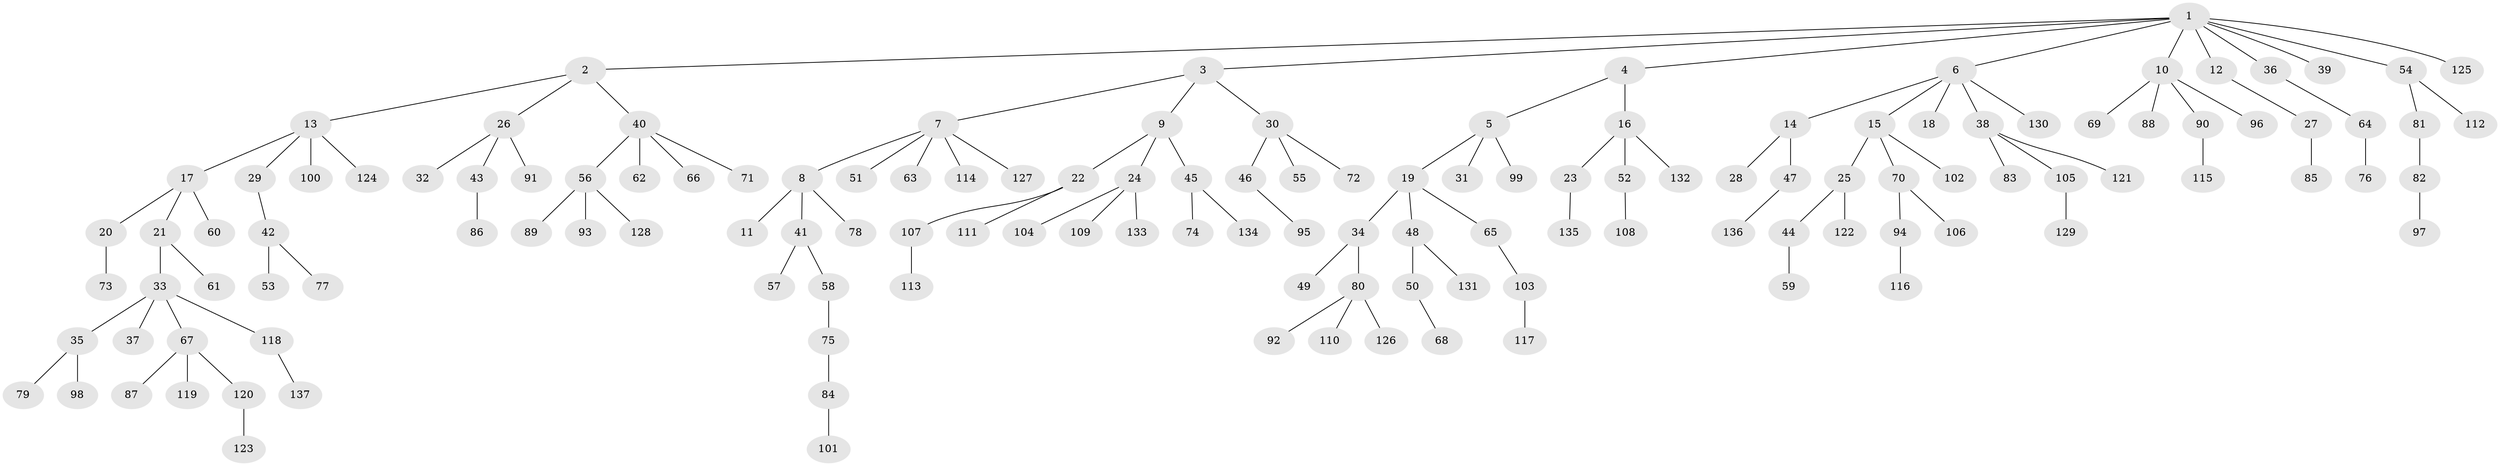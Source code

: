 // coarse degree distribution, {5: 0.023809523809523808, 2: 0.20238095238095238, 3: 0.15476190476190477, 4: 0.07142857142857142, 6: 0.011904761904761904, 1: 0.5238095238095238, 9: 0.011904761904761904}
// Generated by graph-tools (version 1.1) at 2025/37/03/04/25 23:37:20]
// undirected, 137 vertices, 136 edges
graph export_dot {
  node [color=gray90,style=filled];
  1;
  2;
  3;
  4;
  5;
  6;
  7;
  8;
  9;
  10;
  11;
  12;
  13;
  14;
  15;
  16;
  17;
  18;
  19;
  20;
  21;
  22;
  23;
  24;
  25;
  26;
  27;
  28;
  29;
  30;
  31;
  32;
  33;
  34;
  35;
  36;
  37;
  38;
  39;
  40;
  41;
  42;
  43;
  44;
  45;
  46;
  47;
  48;
  49;
  50;
  51;
  52;
  53;
  54;
  55;
  56;
  57;
  58;
  59;
  60;
  61;
  62;
  63;
  64;
  65;
  66;
  67;
  68;
  69;
  70;
  71;
  72;
  73;
  74;
  75;
  76;
  77;
  78;
  79;
  80;
  81;
  82;
  83;
  84;
  85;
  86;
  87;
  88;
  89;
  90;
  91;
  92;
  93;
  94;
  95;
  96;
  97;
  98;
  99;
  100;
  101;
  102;
  103;
  104;
  105;
  106;
  107;
  108;
  109;
  110;
  111;
  112;
  113;
  114;
  115;
  116;
  117;
  118;
  119;
  120;
  121;
  122;
  123;
  124;
  125;
  126;
  127;
  128;
  129;
  130;
  131;
  132;
  133;
  134;
  135;
  136;
  137;
  1 -- 2;
  1 -- 3;
  1 -- 4;
  1 -- 6;
  1 -- 10;
  1 -- 12;
  1 -- 36;
  1 -- 39;
  1 -- 54;
  1 -- 125;
  2 -- 13;
  2 -- 26;
  2 -- 40;
  3 -- 7;
  3 -- 9;
  3 -- 30;
  4 -- 5;
  4 -- 16;
  5 -- 19;
  5 -- 31;
  5 -- 99;
  6 -- 14;
  6 -- 15;
  6 -- 18;
  6 -- 38;
  6 -- 130;
  7 -- 8;
  7 -- 51;
  7 -- 63;
  7 -- 114;
  7 -- 127;
  8 -- 11;
  8 -- 41;
  8 -- 78;
  9 -- 22;
  9 -- 24;
  9 -- 45;
  10 -- 69;
  10 -- 88;
  10 -- 90;
  10 -- 96;
  12 -- 27;
  13 -- 17;
  13 -- 29;
  13 -- 100;
  13 -- 124;
  14 -- 28;
  14 -- 47;
  15 -- 25;
  15 -- 70;
  15 -- 102;
  16 -- 23;
  16 -- 52;
  16 -- 132;
  17 -- 20;
  17 -- 21;
  17 -- 60;
  19 -- 34;
  19 -- 48;
  19 -- 65;
  20 -- 73;
  21 -- 33;
  21 -- 61;
  22 -- 107;
  22 -- 111;
  23 -- 135;
  24 -- 104;
  24 -- 109;
  24 -- 133;
  25 -- 44;
  25 -- 122;
  26 -- 32;
  26 -- 43;
  26 -- 91;
  27 -- 85;
  29 -- 42;
  30 -- 46;
  30 -- 55;
  30 -- 72;
  33 -- 35;
  33 -- 37;
  33 -- 67;
  33 -- 118;
  34 -- 49;
  34 -- 80;
  35 -- 79;
  35 -- 98;
  36 -- 64;
  38 -- 83;
  38 -- 105;
  38 -- 121;
  40 -- 56;
  40 -- 62;
  40 -- 66;
  40 -- 71;
  41 -- 57;
  41 -- 58;
  42 -- 53;
  42 -- 77;
  43 -- 86;
  44 -- 59;
  45 -- 74;
  45 -- 134;
  46 -- 95;
  47 -- 136;
  48 -- 50;
  48 -- 131;
  50 -- 68;
  52 -- 108;
  54 -- 81;
  54 -- 112;
  56 -- 89;
  56 -- 93;
  56 -- 128;
  58 -- 75;
  64 -- 76;
  65 -- 103;
  67 -- 87;
  67 -- 119;
  67 -- 120;
  70 -- 94;
  70 -- 106;
  75 -- 84;
  80 -- 92;
  80 -- 110;
  80 -- 126;
  81 -- 82;
  82 -- 97;
  84 -- 101;
  90 -- 115;
  94 -- 116;
  103 -- 117;
  105 -- 129;
  107 -- 113;
  118 -- 137;
  120 -- 123;
}
